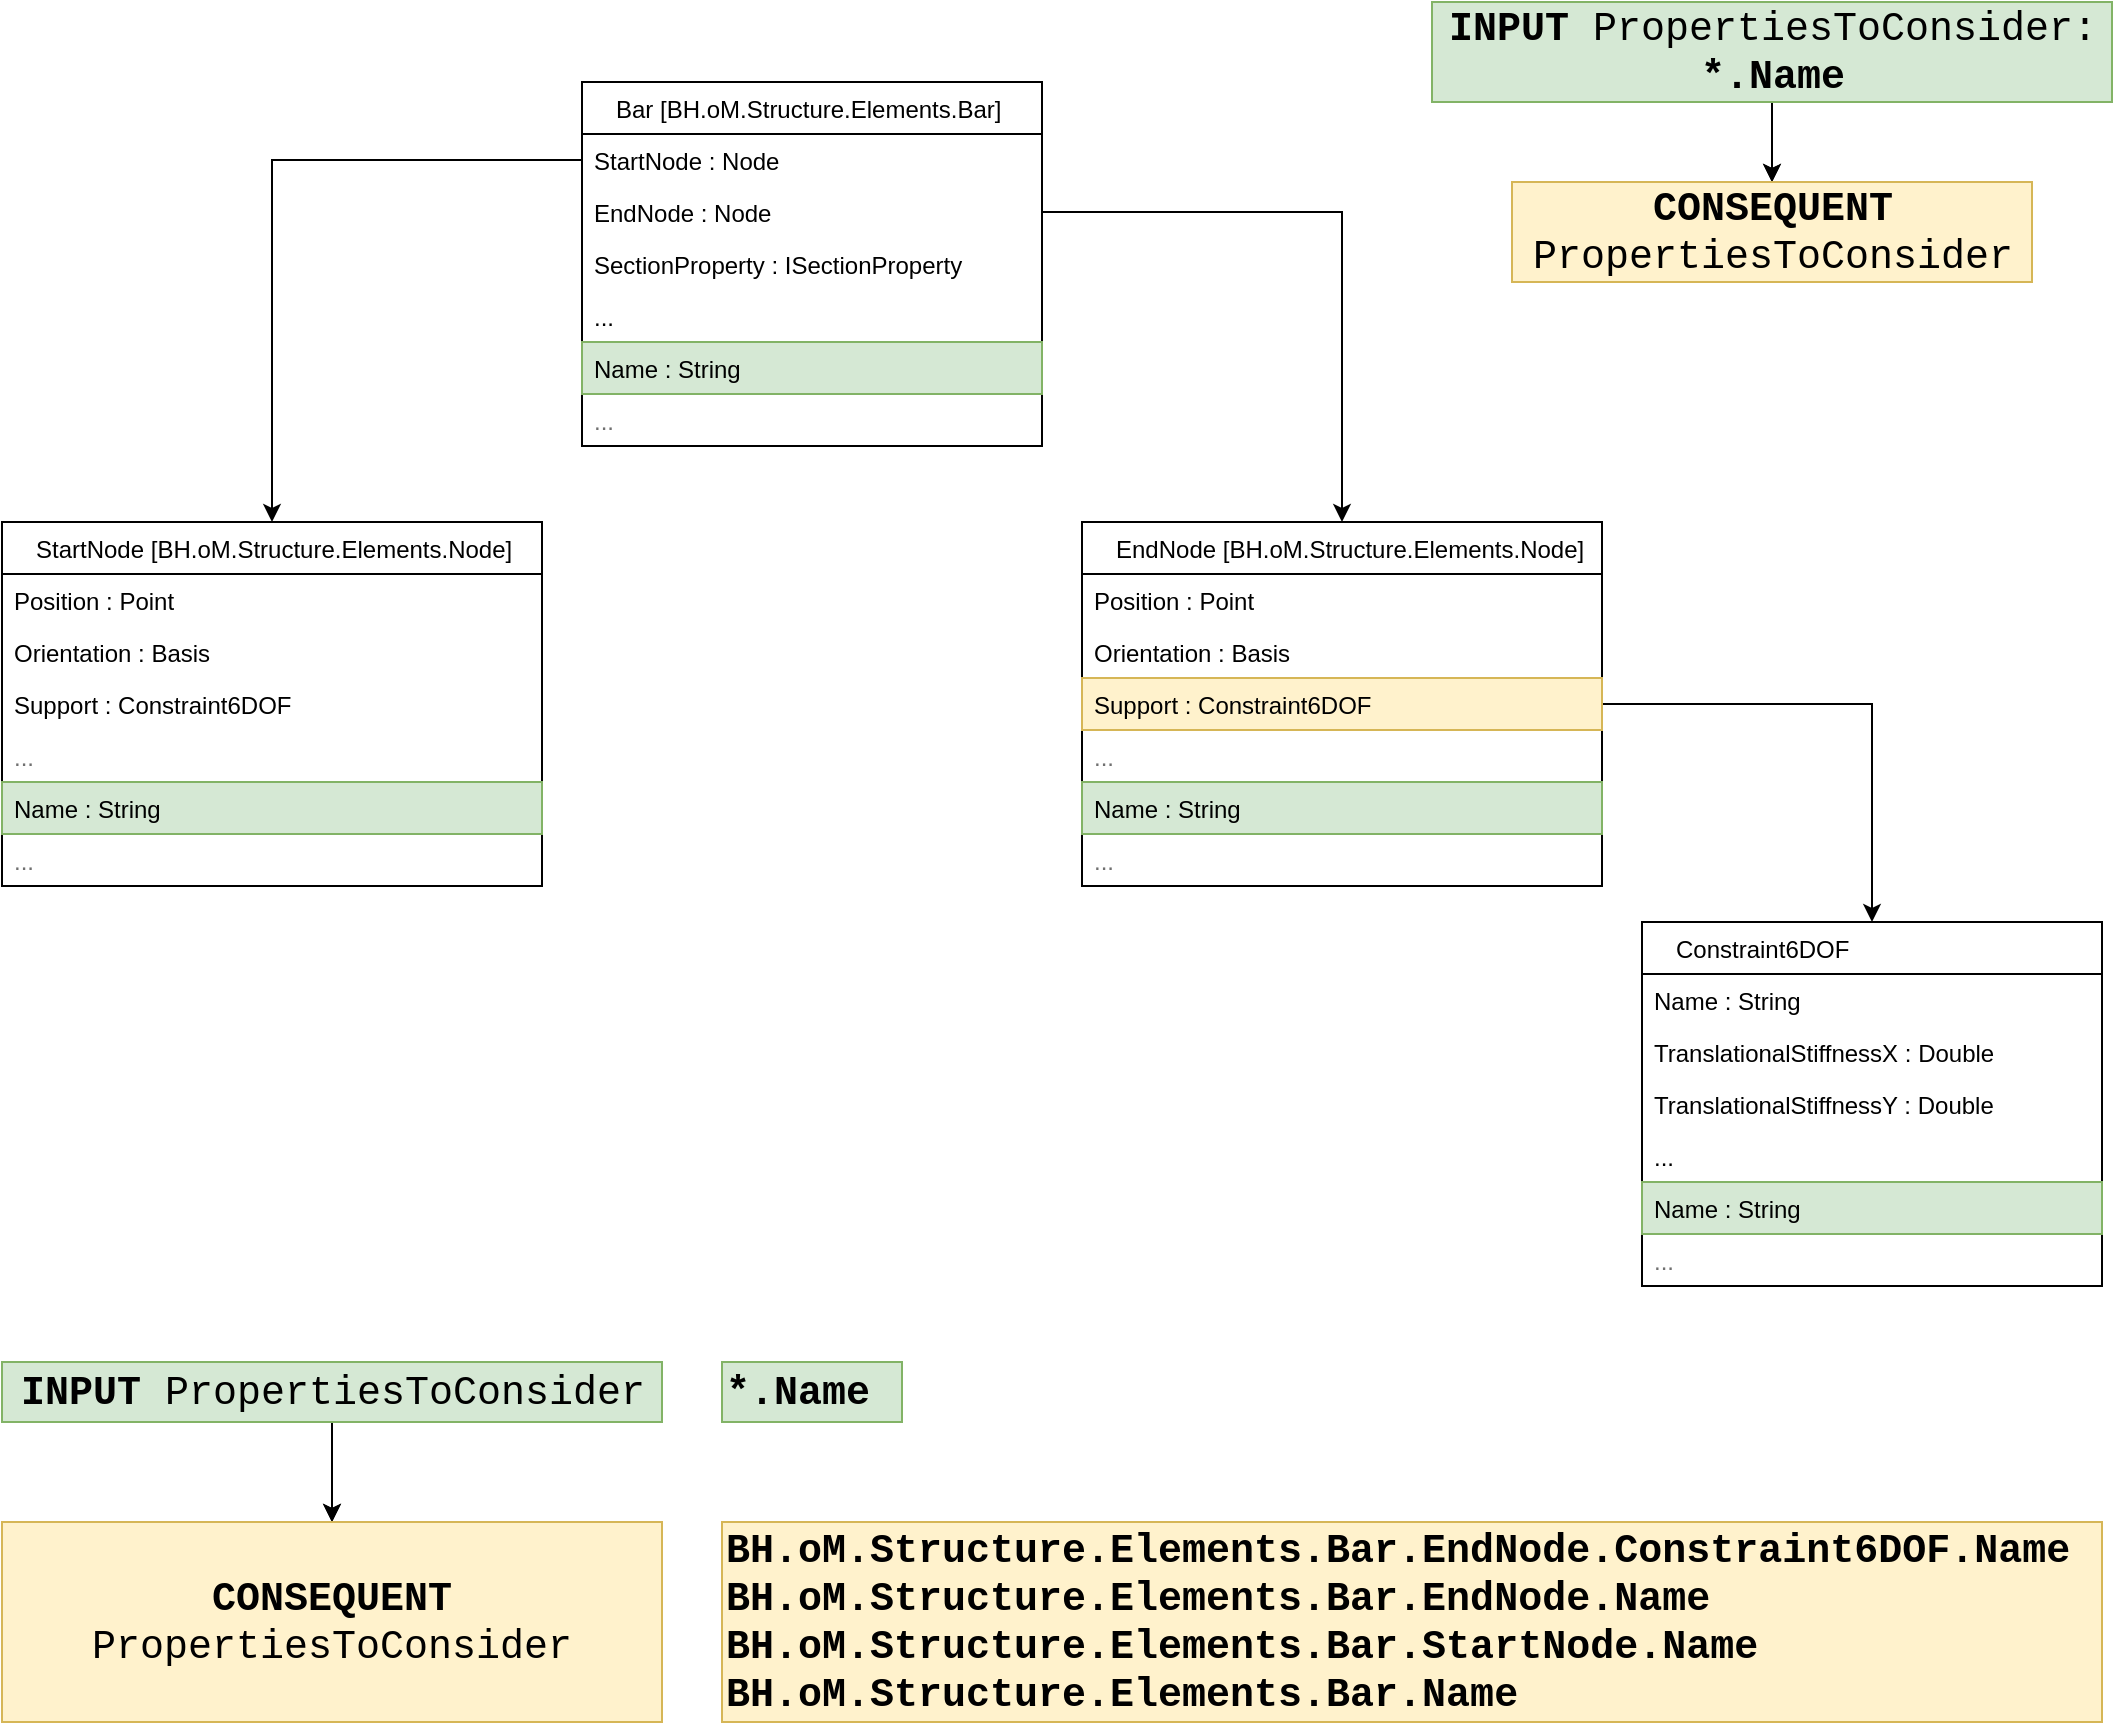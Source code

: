 <mxfile version="13.9.9" type="device"><diagram id="6DfsH0WnCtvx2GnatN3M" name="Page-1"><mxGraphModel dx="2011" dy="1154" grid="0" gridSize="10" guides="1" tooltips="1" connect="1" arrows="1" fold="1" page="1" pageScale="1" pageWidth="3300" pageHeight="2339" math="0" shadow="0"><root><mxCell id="0"/><mxCell id="1" parent="0"/><mxCell id="8syPteQg_uZqswq2Y0Tu-4" value="Bar [BH.oM.Structure.Elements.Bar]" style="swimlane;fontStyle=0;childLayout=stackLayout;horizontal=1;startSize=26;fillColor=none;horizontalStack=0;resizeParent=1;resizeParentMax=0;resizeLast=0;collapsible=1;marginBottom=0;fontSize=12;align=left;spacingLeft=15;" vertex="1" parent="1"><mxGeometry x="480" y="70" width="230" height="182" as="geometry"><mxRectangle x="380" y="110" width="150" height="26" as="alternateBounds"/></mxGeometry></mxCell><mxCell id="8syPteQg_uZqswq2Y0Tu-5" value="StartNode : Node" style="text;strokeColor=none;fillColor=none;align=left;verticalAlign=top;spacingLeft=4;spacingRight=4;overflow=hidden;rotatable=0;points=[[0,0.5],[1,0.5]];portConstraint=eastwest;fontColor=#000000" vertex="1" parent="8syPteQg_uZqswq2Y0Tu-4"><mxGeometry y="26" width="230" height="26" as="geometry"/></mxCell><mxCell id="8syPteQg_uZqswq2Y0Tu-6" value="EndNode : Node" style="text;strokeColor=none;fillColor=none;align=left;verticalAlign=top;spacingLeft=4;spacingRight=4;overflow=hidden;rotatable=0;points=[[0,0.5],[1,0.5]];portConstraint=eastwest;fontColor=#000000" vertex="1" parent="8syPteQg_uZqswq2Y0Tu-4"><mxGeometry y="52" width="230" height="26" as="geometry"/></mxCell><mxCell id="8syPteQg_uZqswq2Y0Tu-7" value="SectionProperty : ISectionProperty" style="text;strokeColor=none;fillColor=none;align=left;verticalAlign=top;spacingLeft=4;spacingRight=4;overflow=hidden;rotatable=0;points=[[0,0.5],[1,0.5]];portConstraint=eastwest;fontColor=#000000" vertex="1" parent="8syPteQg_uZqswq2Y0Tu-4"><mxGeometry y="78" width="230" height="26" as="geometry"/></mxCell><mxCell id="8syPteQg_uZqswq2Y0Tu-8" value="..." style="text;strokeColor=none;fillColor=none;align=left;verticalAlign=top;spacingLeft=4;spacingRight=4;overflow=hidden;rotatable=0;points=[[0,0.5],[1,0.5]];portConstraint=eastwest;fontColor=#000000" vertex="1" parent="8syPteQg_uZqswq2Y0Tu-4"><mxGeometry y="104" width="230" height="26" as="geometry"/></mxCell><mxCell id="8syPteQg_uZqswq2Y0Tu-14" value="Name : String" style="text;strokeColor=#82b366;fillColor=#d5e8d4;align=left;verticalAlign=top;spacingLeft=4;spacingRight=4;overflow=hidden;rotatable=0;points=[[0,0.5],[1,0.5]];portConstraint=eastwest;" vertex="1" parent="8syPteQg_uZqswq2Y0Tu-4"><mxGeometry y="130" width="230" height="26" as="geometry"/></mxCell><mxCell id="8syPteQg_uZqswq2Y0Tu-17" value="..." style="text;strokeColor=none;fillColor=none;align=left;verticalAlign=top;spacingLeft=4;spacingRight=4;overflow=hidden;rotatable=0;points=[[0,0.5],[1,0.5]];portConstraint=eastwest;fontColor=#707070" vertex="1" parent="8syPteQg_uZqswq2Y0Tu-4"><mxGeometry y="156" width="230" height="26" as="geometry"/></mxCell><mxCell id="8syPteQg_uZqswq2Y0Tu-19" value="StartNode [BH.oM.Structure.Elements.Node]" style="swimlane;fontStyle=0;childLayout=stackLayout;horizontal=1;startSize=26;fillColor=none;horizontalStack=0;resizeParent=1;resizeParentMax=0;resizeLast=0;collapsible=1;marginBottom=0;fontSize=12;align=left;spacingLeft=15;" vertex="1" parent="1"><mxGeometry x="190" y="290" width="270" height="182" as="geometry"><mxRectangle x="225" y="510" width="150" height="26" as="alternateBounds"/></mxGeometry></mxCell><mxCell id="8syPteQg_uZqswq2Y0Tu-20" value="Position : Point" style="text;strokeColor=none;fillColor=none;align=left;verticalAlign=top;spacingLeft=4;spacingRight=4;overflow=hidden;rotatable=0;points=[[0,0.5],[1,0.5]];portConstraint=eastwest;fontColor=#000000" vertex="1" parent="8syPteQg_uZqswq2Y0Tu-19"><mxGeometry y="26" width="270" height="26" as="geometry"/></mxCell><mxCell id="8syPteQg_uZqswq2Y0Tu-21" value="Orientation : Basis" style="text;strokeColor=none;fillColor=none;align=left;verticalAlign=top;spacingLeft=4;spacingRight=4;overflow=hidden;rotatable=0;points=[[0,0.5],[1,0.5]];portConstraint=eastwest;fontColor=#000000" vertex="1" parent="8syPteQg_uZqswq2Y0Tu-19"><mxGeometry y="52" width="270" height="26" as="geometry"/></mxCell><mxCell id="8syPteQg_uZqswq2Y0Tu-22" value="Support : Constraint6DOF" style="text;strokeColor=none;fillColor=none;align=left;verticalAlign=top;spacingLeft=4;spacingRight=4;overflow=hidden;rotatable=0;points=[[0,0.5],[1,0.5]];portConstraint=eastwest;fontColor=#000000" vertex="1" parent="8syPteQg_uZqswq2Y0Tu-19"><mxGeometry y="78" width="270" height="26" as="geometry"/></mxCell><mxCell id="8syPteQg_uZqswq2Y0Tu-23" value="..." style="text;strokeColor=none;fillColor=none;align=left;verticalAlign=top;spacingLeft=4;spacingRight=4;overflow=hidden;rotatable=0;points=[[0,0.5],[1,0.5]];portConstraint=eastwest;fontColor=#707070" vertex="1" parent="8syPteQg_uZqswq2Y0Tu-19"><mxGeometry y="104" width="270" height="26" as="geometry"/></mxCell><mxCell id="8syPteQg_uZqswq2Y0Tu-24" value="Name : String" style="text;strokeColor=#82b366;fillColor=#d5e8d4;align=left;verticalAlign=top;spacingLeft=4;spacingRight=4;overflow=hidden;rotatable=0;points=[[0,0.5],[1,0.5]];portConstraint=eastwest;" vertex="1" parent="8syPteQg_uZqswq2Y0Tu-19"><mxGeometry y="130" width="270" height="26" as="geometry"/></mxCell><mxCell id="8syPteQg_uZqswq2Y0Tu-25" value="..." style="text;strokeColor=none;fillColor=none;align=left;verticalAlign=top;spacingLeft=4;spacingRight=4;overflow=hidden;rotatable=0;points=[[0,0.5],[1,0.5]];portConstraint=eastwest;fontColor=#707070" vertex="1" parent="8syPteQg_uZqswq2Y0Tu-19"><mxGeometry y="156" width="270" height="26" as="geometry"/></mxCell><mxCell id="8syPteQg_uZqswq2Y0Tu-69" style="edgeStyle=orthogonalEdgeStyle;rounded=0;orthogonalLoop=1;jettySize=auto;html=1;entryX=0.5;entryY=0;entryDx=0;entryDy=0;" edge="1" parent="1" source="8syPteQg_uZqswq2Y0Tu-28" target="8syPteQg_uZqswq2Y0Tu-48"><mxGeometry relative="1" as="geometry"/></mxCell><mxCell id="8syPteQg_uZqswq2Y0Tu-28" value="EndNode [BH.oM.Structure.Elements.Node]" style="swimlane;fontStyle=0;childLayout=stackLayout;horizontal=1;startSize=26;fillColor=none;horizontalStack=0;resizeParent=1;resizeParentMax=0;resizeLast=0;collapsible=1;marginBottom=0;fontSize=12;align=left;spacingLeft=15;" vertex="1" parent="1"><mxGeometry x="730" y="290" width="260" height="182" as="geometry"><mxRectangle x="830" y="510" width="280" height="26" as="alternateBounds"/></mxGeometry></mxCell><mxCell id="8syPteQg_uZqswq2Y0Tu-29" value="Position : Point" style="text;strokeColor=none;fillColor=none;align=left;verticalAlign=top;spacingLeft=4;spacingRight=4;overflow=hidden;rotatable=0;points=[[0,0.5],[1,0.5]];portConstraint=eastwest;fontColor=#000000" vertex="1" parent="8syPteQg_uZqswq2Y0Tu-28"><mxGeometry y="26" width="260" height="26" as="geometry"/></mxCell><mxCell id="8syPteQg_uZqswq2Y0Tu-30" value="Orientation : Basis" style="text;strokeColor=none;fillColor=none;align=left;verticalAlign=top;spacingLeft=4;spacingRight=4;overflow=hidden;rotatable=0;points=[[0,0.5],[1,0.5]];portConstraint=eastwest;fontColor=#000000" vertex="1" parent="8syPteQg_uZqswq2Y0Tu-28"><mxGeometry y="52" width="260" height="26" as="geometry"/></mxCell><mxCell id="8syPteQg_uZqswq2Y0Tu-31" value="Support : Constraint6DOF" style="text;strokeColor=#d6b656;fillColor=#fff2cc;align=left;verticalAlign=top;spacingLeft=4;spacingRight=4;overflow=hidden;rotatable=0;points=[[0,0.5],[1,0.5]];portConstraint=eastwest;" vertex="1" parent="8syPteQg_uZqswq2Y0Tu-28"><mxGeometry y="78" width="260" height="26" as="geometry"/></mxCell><mxCell id="8syPteQg_uZqswq2Y0Tu-32" value="..." style="text;strokeColor=none;fillColor=none;align=left;verticalAlign=top;spacingLeft=4;spacingRight=4;overflow=hidden;rotatable=0;points=[[0,0.5],[1,0.5]];portConstraint=eastwest;fontColor=#707070" vertex="1" parent="8syPteQg_uZqswq2Y0Tu-28"><mxGeometry y="104" width="260" height="26" as="geometry"/></mxCell><mxCell id="8syPteQg_uZqswq2Y0Tu-33" value="Name : String" style="text;strokeColor=#82b366;fillColor=#d5e8d4;align=left;verticalAlign=top;spacingLeft=4;spacingRight=4;overflow=hidden;rotatable=0;points=[[0,0.5],[1,0.5]];portConstraint=eastwest;" vertex="1" parent="8syPteQg_uZqswq2Y0Tu-28"><mxGeometry y="130" width="260" height="26" as="geometry"/></mxCell><mxCell id="8syPteQg_uZqswq2Y0Tu-36" value="..." style="text;strokeColor=none;fillColor=none;align=left;verticalAlign=top;spacingLeft=4;spacingRight=4;overflow=hidden;rotatable=0;points=[[0,0.5],[1,0.5]];portConstraint=eastwest;fontColor=#707070" vertex="1" parent="8syPteQg_uZqswq2Y0Tu-28"><mxGeometry y="156" width="260" height="26" as="geometry"/></mxCell><mxCell id="8syPteQg_uZqswq2Y0Tu-48" value="Constraint6DOF" style="swimlane;fontStyle=0;childLayout=stackLayout;horizontal=1;startSize=26;fillColor=none;horizontalStack=0;resizeParent=1;resizeParentMax=0;resizeLast=0;collapsible=1;marginBottom=0;fontSize=12;align=left;spacingLeft=15;" vertex="1" parent="1"><mxGeometry x="1010" y="490" width="230" height="182" as="geometry"><mxRectangle x="1200" y="507" width="150" height="26" as="alternateBounds"/></mxGeometry></mxCell><mxCell id="8syPteQg_uZqswq2Y0Tu-49" value="Name : String" style="text;strokeColor=none;fillColor=none;align=left;verticalAlign=top;spacingLeft=4;spacingRight=4;overflow=hidden;rotatable=0;points=[[0,0.5],[1,0.5]];portConstraint=eastwest;fontColor=#000000" vertex="1" parent="8syPteQg_uZqswq2Y0Tu-48"><mxGeometry y="26" width="230" height="26" as="geometry"/></mxCell><mxCell id="8syPteQg_uZqswq2Y0Tu-50" value="TranslationalStiffnessX : Double" style="text;strokeColor=none;fillColor=none;align=left;verticalAlign=top;spacingLeft=4;spacingRight=4;overflow=hidden;rotatable=0;points=[[0,0.5],[1,0.5]];portConstraint=eastwest;fontColor=#000000" vertex="1" parent="8syPteQg_uZqswq2Y0Tu-48"><mxGeometry y="52" width="230" height="26" as="geometry"/></mxCell><mxCell id="8syPteQg_uZqswq2Y0Tu-51" value="TranslationalStiffnessY : Double" style="text;strokeColor=none;fillColor=none;align=left;verticalAlign=top;spacingLeft=4;spacingRight=4;overflow=hidden;rotatable=0;points=[[0,0.5],[1,0.5]];portConstraint=eastwest;fontColor=#000000" vertex="1" parent="8syPteQg_uZqswq2Y0Tu-48"><mxGeometry y="78" width="230" height="26" as="geometry"/></mxCell><mxCell id="8syPteQg_uZqswq2Y0Tu-61" value="..." style="text;strokeColor=none;fillColor=none;align=left;verticalAlign=top;spacingLeft=4;spacingRight=4;overflow=hidden;rotatable=0;points=[[0,0.5],[1,0.5]];portConstraint=eastwest;fontColor=#000000" vertex="1" parent="8syPteQg_uZqswq2Y0Tu-48"><mxGeometry y="104" width="230" height="26" as="geometry"/></mxCell><mxCell id="8syPteQg_uZqswq2Y0Tu-67" value="Name : String" style="text;strokeColor=#82b366;fillColor=#d5e8d4;align=left;verticalAlign=top;spacingLeft=4;spacingRight=4;overflow=hidden;rotatable=0;points=[[0,0.5],[1,0.5]];portConstraint=eastwest;" vertex="1" parent="8syPteQg_uZqswq2Y0Tu-48"><mxGeometry y="130" width="230" height="26" as="geometry"/></mxCell><mxCell id="8syPteQg_uZqswq2Y0Tu-64" value="..." style="text;strokeColor=none;fillColor=none;align=left;verticalAlign=top;spacingLeft=4;spacingRight=4;overflow=hidden;rotatable=0;points=[[0,0.5],[1,0.5]];portConstraint=eastwest;fontColor=#707070" vertex="1" parent="8syPteQg_uZqswq2Y0Tu-48"><mxGeometry y="156" width="230" height="26" as="geometry"/></mxCell><mxCell id="8syPteQg_uZqswq2Y0Tu-109" style="edgeStyle=orthogonalEdgeStyle;rounded=0;orthogonalLoop=1;jettySize=auto;html=1;fontFamily=Courier New;fontSize=20;" edge="1" parent="1" source="8syPteQg_uZqswq2Y0Tu-70" target="8syPteQg_uZqswq2Y0Tu-107"><mxGeometry relative="1" as="geometry"/></mxCell><mxCell id="8syPteQg_uZqswq2Y0Tu-110" value="" style="edgeStyle=orthogonalEdgeStyle;rounded=0;orthogonalLoop=1;jettySize=auto;html=1;fontFamily=Courier New;fontSize=20;" edge="1" parent="1" source="8syPteQg_uZqswq2Y0Tu-70" target="8syPteQg_uZqswq2Y0Tu-107"><mxGeometry relative="1" as="geometry"/></mxCell><mxCell id="8syPteQg_uZqswq2Y0Tu-70" value="INPUT &lt;span style=&quot;font-weight: normal&quot;&gt;PropertiesToConsider:&lt;/span&gt;&lt;br&gt;*.Name" style="text;html=1;align=center;verticalAlign=middle;resizable=0;points=[];autosize=1;fontSize=20;fontStyle=1;fontFamily=Courier New;fillColor=#d5e8d4;strokeColor=#82b366;" vertex="1" parent="1"><mxGeometry x="905" y="30" width="340" height="50" as="geometry"/></mxCell><mxCell id="8syPteQg_uZqswq2Y0Tu-104" style="edgeStyle=orthogonalEdgeStyle;rounded=0;orthogonalLoop=1;jettySize=auto;html=1;fontFamily=Courier New;fontSize=20;" edge="1" parent="1" source="8syPteQg_uZqswq2Y0Tu-6" target="8syPteQg_uZqswq2Y0Tu-28"><mxGeometry relative="1" as="geometry"/></mxCell><mxCell id="8syPteQg_uZqswq2Y0Tu-106" style="edgeStyle=orthogonalEdgeStyle;rounded=0;orthogonalLoop=1;jettySize=auto;html=1;entryX=0.5;entryY=0;entryDx=0;entryDy=0;fontFamily=Courier New;fontSize=20;" edge="1" parent="1" source="8syPteQg_uZqswq2Y0Tu-5" target="8syPteQg_uZqswq2Y0Tu-19"><mxGeometry relative="1" as="geometry"/></mxCell><mxCell id="8syPteQg_uZqswq2Y0Tu-107" value="CONSEQUENT&lt;br&gt;&lt;span style=&quot;font-weight: normal&quot;&gt;PropertiesToConsider&lt;/span&gt;" style="text;html=1;align=center;verticalAlign=middle;resizable=0;points=[];autosize=1;fontSize=20;fontStyle=1;fontFamily=Courier New;fillColor=#fff2cc;strokeColor=#d6b656;" vertex="1" parent="1"><mxGeometry x="945" y="120" width="260" height="50" as="geometry"/></mxCell><mxCell id="8syPteQg_uZqswq2Y0Tu-116" style="edgeStyle=orthogonalEdgeStyle;rounded=0;orthogonalLoop=1;jettySize=auto;html=1;fontFamily=Courier New;fontSize=20;" edge="1" parent="1" source="8syPteQg_uZqswq2Y0Tu-118"><mxGeometry relative="1" as="geometry"><mxPoint x="355" y="790" as="targetPoint"/></mxGeometry></mxCell><mxCell id="8syPteQg_uZqswq2Y0Tu-117" value="" style="edgeStyle=orthogonalEdgeStyle;rounded=0;orthogonalLoop=1;jettySize=auto;html=1;fontFamily=Courier New;fontSize=20;" edge="1" parent="1" source="8syPteQg_uZqswq2Y0Tu-118"><mxGeometry relative="1" as="geometry"><mxPoint x="355" y="790" as="targetPoint"/></mxGeometry></mxCell><mxCell id="8syPteQg_uZqswq2Y0Tu-118" value="INPUT &lt;span style=&quot;font-weight: normal&quot;&gt;PropertiesToConsider&lt;/span&gt;" style="text;html=1;align=center;verticalAlign=middle;resizable=0;points=[];autosize=1;fontSize=20;fontStyle=1;fontFamily=Courier New;fillColor=#d5e8d4;strokeColor=#82b366;" vertex="1" parent="1"><mxGeometry x="190" y="710" width="330" height="30" as="geometry"/></mxCell><mxCell id="8syPteQg_uZqswq2Y0Tu-120" value="*.Name" style="text;html=1;align=left;verticalAlign=middle;resizable=0;points=[];autosize=1;fontSize=20;fontFamily=Courier New;fontStyle=1;fillColor=#d5e8d4;strokeColor=#82b366;" vertex="1" parent="1"><mxGeometry x="550" y="710" width="90" height="30" as="geometry"/></mxCell><mxCell id="8syPteQg_uZqswq2Y0Tu-121" value="BH.oM.Structure.Elements.Bar.EndNode.Constraint6DOF.Name&lt;br&gt;BH.oM.Structure.Elements.Bar.EndNode.Name&lt;br&gt;BH.oM.Structure.Elements.Bar.StartNode.Name&lt;br&gt;BH.oM.Structure.Elements.Bar.Name" style="text;html=1;align=left;verticalAlign=middle;resizable=0;points=[];autosize=1;fontSize=20;fontStyle=1;fontFamily=Courier New;fillColor=#fff2cc;strokeColor=#d6b656;" vertex="1" parent="1"><mxGeometry x="550" y="790" width="690" height="100" as="geometry"/></mxCell><mxCell id="8syPteQg_uZqswq2Y0Tu-123" value="&lt;span style=&quot;text-align: left ; font-family: &amp;#34;courier new&amp;#34; ; font-weight: 700&quot;&gt;CONSEQUENT&lt;/span&gt;&lt;br style=&quot;text-align: left ; font-family: &amp;#34;courier new&amp;#34; ; font-weight: 700&quot;&gt;&lt;span style=&quot;text-align: left ; font-family: &amp;#34;courier new&amp;#34;&quot;&gt;PropertiesToConsider&lt;/span&gt;" style="text;html=1;strokeColor=#d6b656;fillColor=#fff2cc;align=center;verticalAlign=middle;whiteSpace=wrap;rounded=0;fontFamily=Courier New;fontSize=20;" vertex="1" parent="1"><mxGeometry x="190" y="790" width="330" height="100" as="geometry"/></mxCell></root></mxGraphModel></diagram></mxfile>